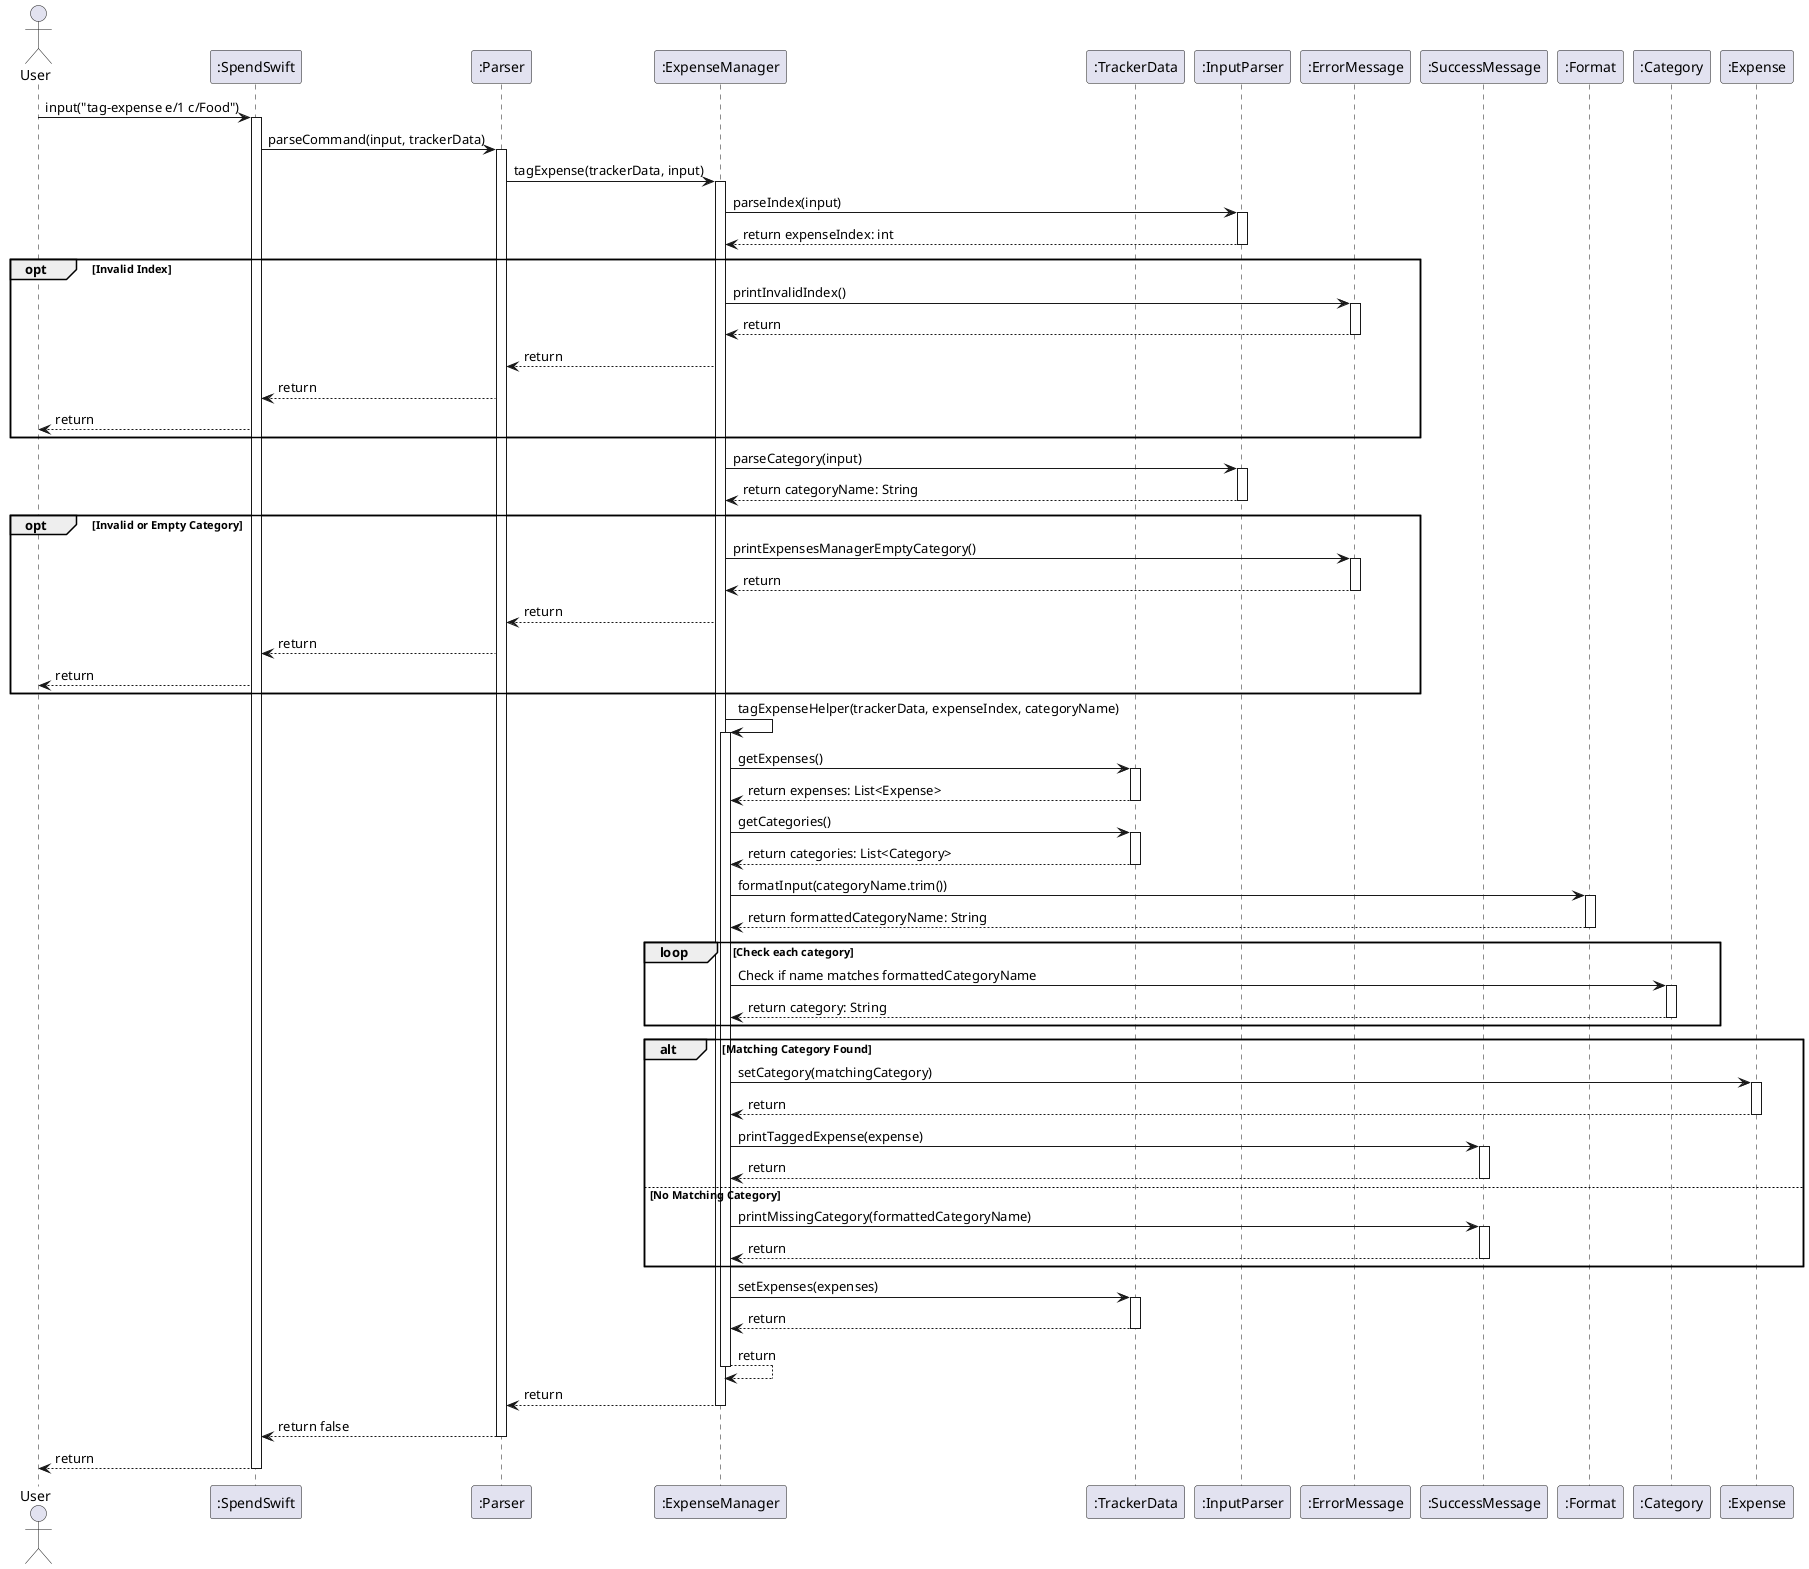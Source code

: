 @startuml
actor User
participant ":SpendSwift" as SpendSwift
participant ":Parser" as Parser
participant ":ExpenseManager" as ExpenseManager
participant ":TrackerData" as TrackerData
participant ":InputParser" as InputParser
participant ":ErrorMessage" as ErrorMessage
participant ":SuccessMessage" as SuccessMessage
participant ":Format" as Format
participant ":Category" as Category
participant ":Expense" as Expense

User -> SpendSwift : input("tag-expense e/1 c/Food")
activate SpendSwift
SpendSwift -> Parser : parseCommand(input, trackerData)

activate Parser
Parser -> ExpenseManager : tagExpense(trackerData, input)

activate ExpenseManager
ExpenseManager -> InputParser : parseIndex(input)
activate InputParser
InputParser --> ExpenseManager : return expenseIndex: int
deactivate InputParser

opt Invalid Index
    ExpenseManager -> ErrorMessage : printInvalidIndex()
    activate ErrorMessage
    ErrorMessage --> ExpenseManager : return
    deactivate ErrorMessage
    ExpenseManager --> Parser : return
    Parser --> SpendSwift : return
    SpendSwift --> User : return
end

ExpenseManager -> InputParser : parseCategory(input)
activate InputParser
InputParser --> ExpenseManager : return categoryName: String
deactivate InputParser

opt Invalid or Empty Category
    ExpenseManager -> ErrorMessage : printExpensesManagerEmptyCategory()
    activate ErrorMessage
    ErrorMessage --> ExpenseManager : return
    deactivate ErrorMessage
    ExpenseManager --> Parser : return
    Parser --> SpendSwift : return
    SpendSwift --> User : return
end

    ExpenseManager -> ExpenseManager : tagExpenseHelper(trackerData, expenseIndex, categoryName)

    activate ExpenseManager
    ExpenseManager -> TrackerData : getExpenses()
    activate TrackerData
    TrackerData --> ExpenseManager : return expenses: List<Expense>
    deactivate TrackerData
    ExpenseManager -> TrackerData : getCategories()
    activate TrackerData
    TrackerData --> ExpenseManager : return categories: List<Category>
    deactivate TrackerData

    ExpenseManager -> Format : formatInput(categoryName.trim())
    activate Format
    Format --> ExpenseManager : return formattedCategoryName: String
    deactivate Format

    loop Check each category
        ExpenseManager -> Category : Check if name matches formattedCategoryName
        activate Category
        Category --> ExpenseManager : return category: String
        deactivate Category
    end

    alt Matching Category Found
        ExpenseManager -> Expense : setCategory(matchingCategory)
        activate Expense
        Expense --> ExpenseManager : return
        deactivate Expense
        ExpenseManager -> SuccessMessage : printTaggedExpense(expense)
        activate SuccessMessage
        SuccessMessage --> ExpenseManager : return
        deactivate SuccessMessage
    else No Matching Category
        ExpenseManager -> SuccessMessage : printMissingCategory(formattedCategoryName)
        activate SuccessMessage
        SuccessMessage --> ExpenseManager : return
        deactivate SuccessMessage
    end

    ExpenseManager -> TrackerData : setExpenses(expenses)
    activate TrackerData
    TrackerData --> ExpenseManager : return
    deactivate TrackerData

ExpenseManager --> ExpenseManager : return
deactivate ExpenseManager

ExpenseManager --> Parser : return
deactivate ExpenseManager
Parser --> SpendSwift : return false
deactivate Parser
SpendSwift --> User : return
deactivate SpendSwift

@enduml
